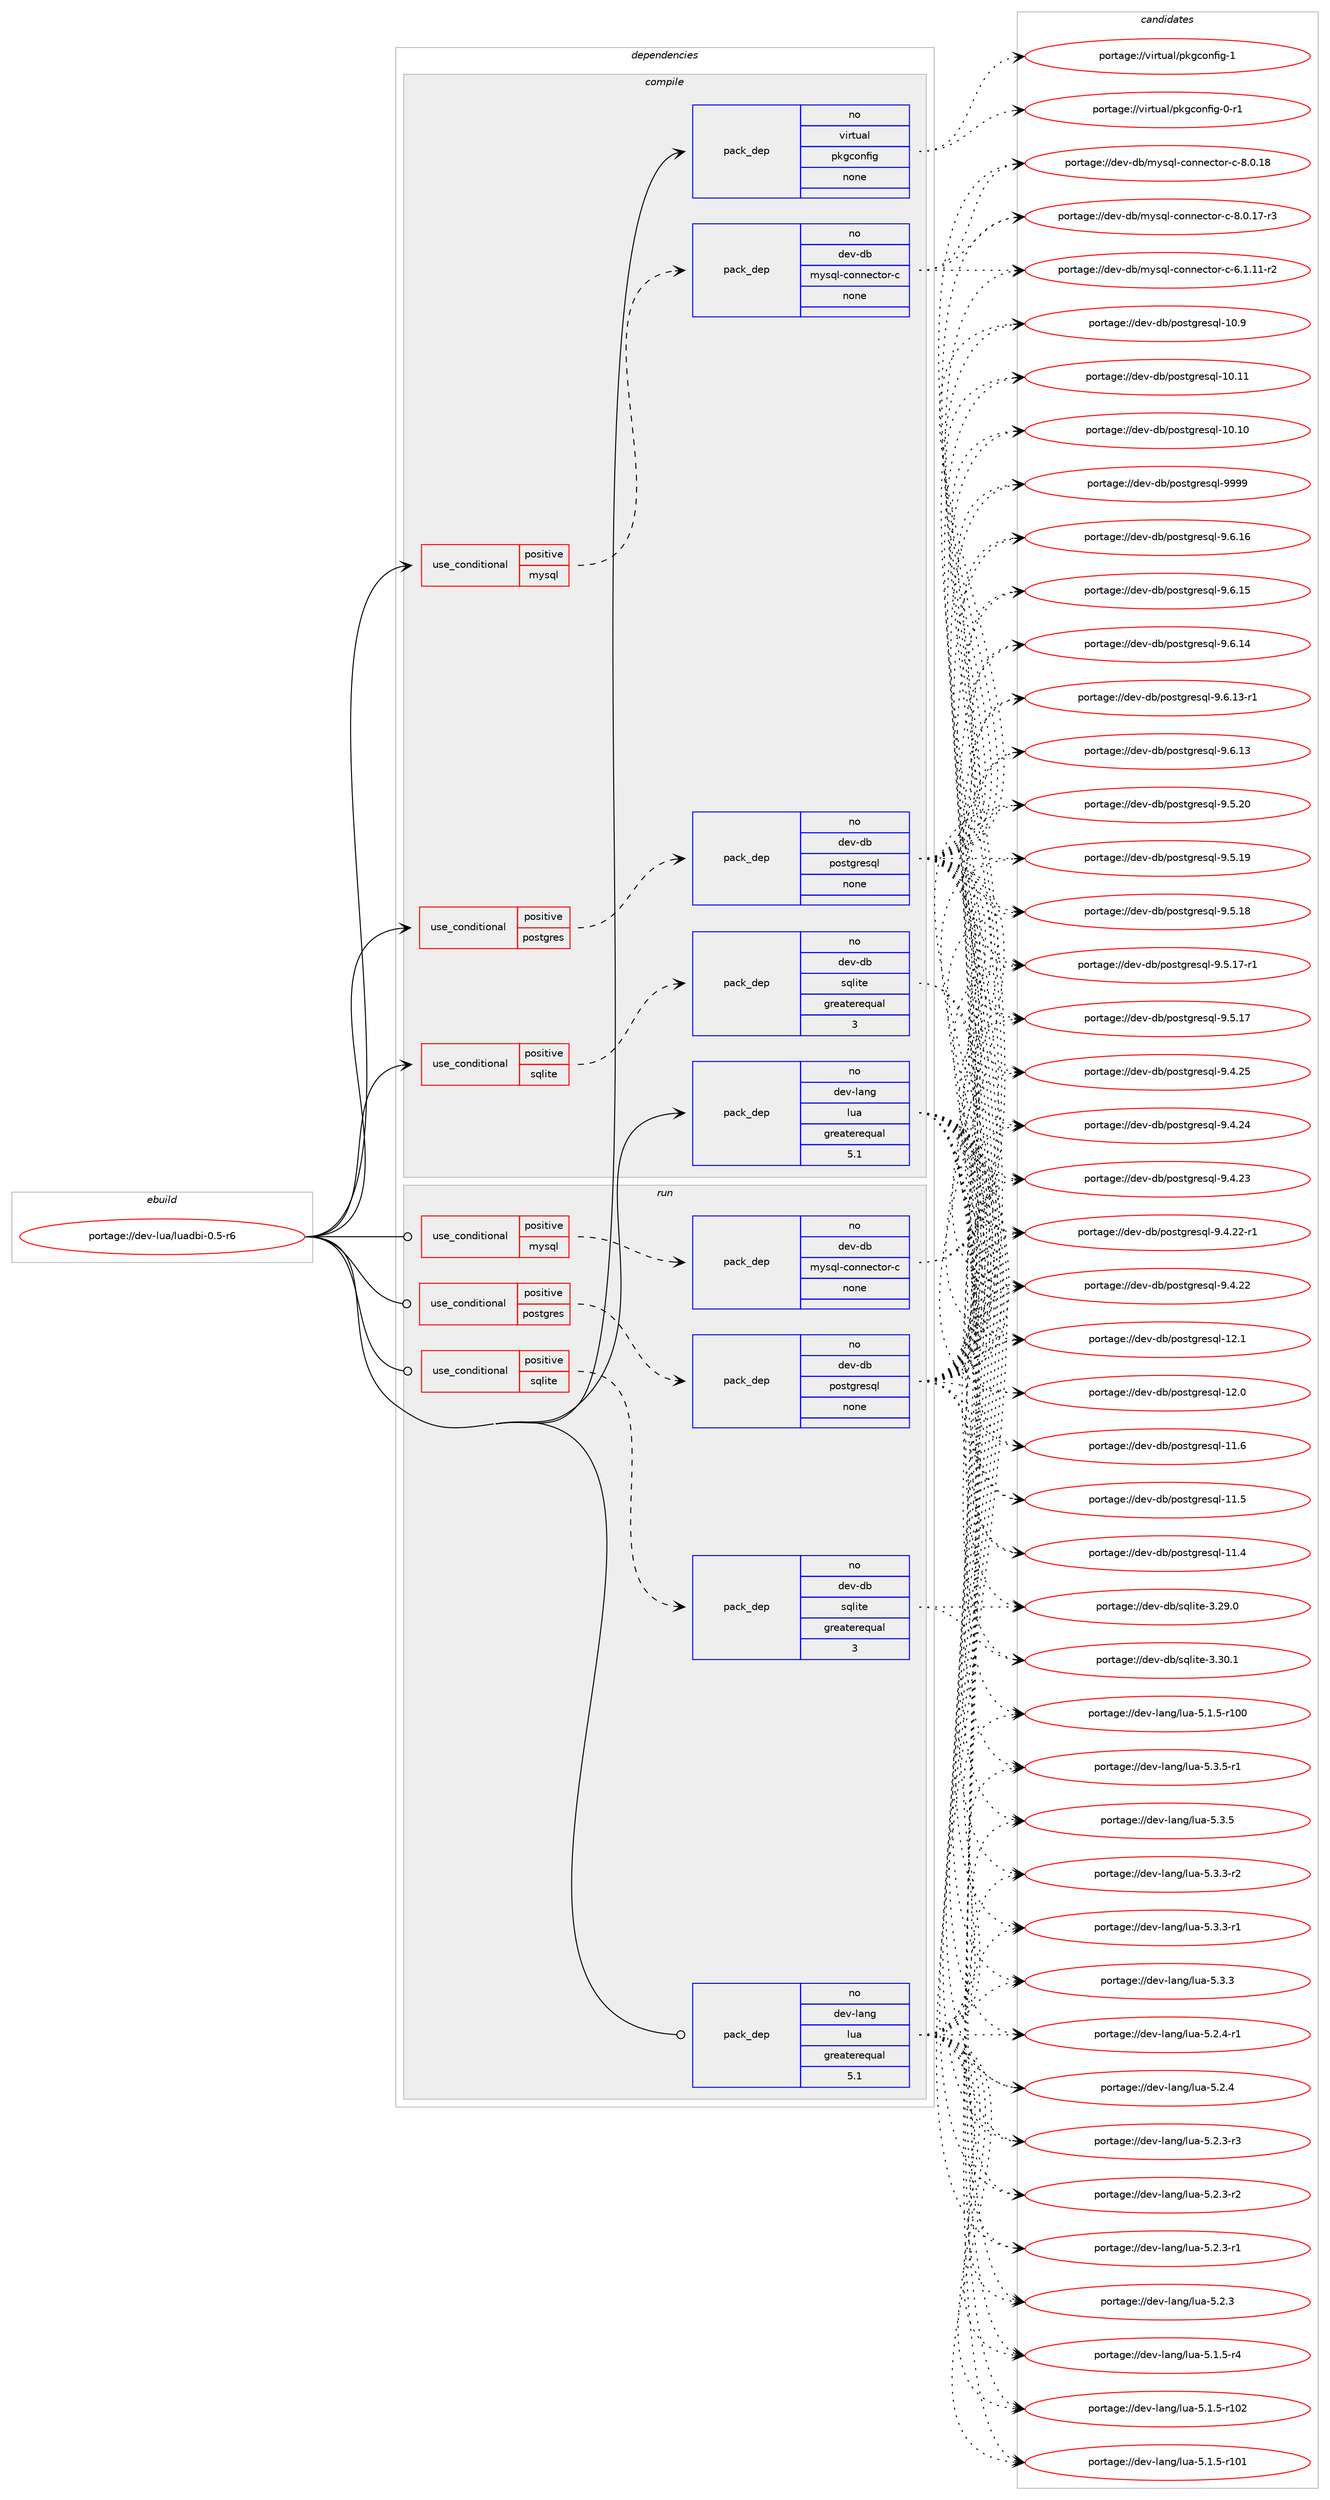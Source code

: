digraph prolog {

# *************
# Graph options
# *************

newrank=true;
concentrate=true;
compound=true;
graph [rankdir=LR,fontname=Helvetica,fontsize=10,ranksep=1.5];#, ranksep=2.5, nodesep=0.2];
edge  [arrowhead=vee];
node  [fontname=Helvetica,fontsize=10];

# **********
# The ebuild
# **********

subgraph cluster_leftcol {
color=gray;
label=<<i>ebuild</i>>;
id [label="portage://dev-lua/luadbi-0.5-r6", color=red, width=4, href="../dev-lua/luadbi-0.5-r6.svg"];
}

# ****************
# The dependencies
# ****************

subgraph cluster_midcol {
color=gray;
label=<<i>dependencies</i>>;
subgraph cluster_compile {
fillcolor="#eeeeee";
style=filled;
label=<<i>compile</i>>;
subgraph cond123134 {
dependency505319 [label=<<TABLE BORDER="0" CELLBORDER="1" CELLSPACING="0" CELLPADDING="4"><TR><TD ROWSPAN="3" CELLPADDING="10">use_conditional</TD></TR><TR><TD>positive</TD></TR><TR><TD>mysql</TD></TR></TABLE>>, shape=none, color=red];
subgraph pack377047 {
dependency505320 [label=<<TABLE BORDER="0" CELLBORDER="1" CELLSPACING="0" CELLPADDING="4" WIDTH="220"><TR><TD ROWSPAN="6" CELLPADDING="30">pack_dep</TD></TR><TR><TD WIDTH="110">no</TD></TR><TR><TD>dev-db</TD></TR><TR><TD>mysql-connector-c</TD></TR><TR><TD>none</TD></TR><TR><TD></TD></TR></TABLE>>, shape=none, color=blue];
}
dependency505319:e -> dependency505320:w [weight=20,style="dashed",arrowhead="vee"];
}
id:e -> dependency505319:w [weight=20,style="solid",arrowhead="vee"];
subgraph cond123135 {
dependency505321 [label=<<TABLE BORDER="0" CELLBORDER="1" CELLSPACING="0" CELLPADDING="4"><TR><TD ROWSPAN="3" CELLPADDING="10">use_conditional</TD></TR><TR><TD>positive</TD></TR><TR><TD>postgres</TD></TR></TABLE>>, shape=none, color=red];
subgraph pack377048 {
dependency505322 [label=<<TABLE BORDER="0" CELLBORDER="1" CELLSPACING="0" CELLPADDING="4" WIDTH="220"><TR><TD ROWSPAN="6" CELLPADDING="30">pack_dep</TD></TR><TR><TD WIDTH="110">no</TD></TR><TR><TD>dev-db</TD></TR><TR><TD>postgresql</TD></TR><TR><TD>none</TD></TR><TR><TD></TD></TR></TABLE>>, shape=none, color=blue];
}
dependency505321:e -> dependency505322:w [weight=20,style="dashed",arrowhead="vee"];
}
id:e -> dependency505321:w [weight=20,style="solid",arrowhead="vee"];
subgraph cond123136 {
dependency505323 [label=<<TABLE BORDER="0" CELLBORDER="1" CELLSPACING="0" CELLPADDING="4"><TR><TD ROWSPAN="3" CELLPADDING="10">use_conditional</TD></TR><TR><TD>positive</TD></TR><TR><TD>sqlite</TD></TR></TABLE>>, shape=none, color=red];
subgraph pack377049 {
dependency505324 [label=<<TABLE BORDER="0" CELLBORDER="1" CELLSPACING="0" CELLPADDING="4" WIDTH="220"><TR><TD ROWSPAN="6" CELLPADDING="30">pack_dep</TD></TR><TR><TD WIDTH="110">no</TD></TR><TR><TD>dev-db</TD></TR><TR><TD>sqlite</TD></TR><TR><TD>greaterequal</TD></TR><TR><TD>3</TD></TR></TABLE>>, shape=none, color=blue];
}
dependency505323:e -> dependency505324:w [weight=20,style="dashed",arrowhead="vee"];
}
id:e -> dependency505323:w [weight=20,style="solid",arrowhead="vee"];
subgraph pack377050 {
dependency505325 [label=<<TABLE BORDER="0" CELLBORDER="1" CELLSPACING="0" CELLPADDING="4" WIDTH="220"><TR><TD ROWSPAN="6" CELLPADDING="30">pack_dep</TD></TR><TR><TD WIDTH="110">no</TD></TR><TR><TD>dev-lang</TD></TR><TR><TD>lua</TD></TR><TR><TD>greaterequal</TD></TR><TR><TD>5.1</TD></TR></TABLE>>, shape=none, color=blue];
}
id:e -> dependency505325:w [weight=20,style="solid",arrowhead="vee"];
subgraph pack377051 {
dependency505326 [label=<<TABLE BORDER="0" CELLBORDER="1" CELLSPACING="0" CELLPADDING="4" WIDTH="220"><TR><TD ROWSPAN="6" CELLPADDING="30">pack_dep</TD></TR><TR><TD WIDTH="110">no</TD></TR><TR><TD>virtual</TD></TR><TR><TD>pkgconfig</TD></TR><TR><TD>none</TD></TR><TR><TD></TD></TR></TABLE>>, shape=none, color=blue];
}
id:e -> dependency505326:w [weight=20,style="solid",arrowhead="vee"];
}
subgraph cluster_compileandrun {
fillcolor="#eeeeee";
style=filled;
label=<<i>compile and run</i>>;
}
subgraph cluster_run {
fillcolor="#eeeeee";
style=filled;
label=<<i>run</i>>;
subgraph cond123137 {
dependency505327 [label=<<TABLE BORDER="0" CELLBORDER="1" CELLSPACING="0" CELLPADDING="4"><TR><TD ROWSPAN="3" CELLPADDING="10">use_conditional</TD></TR><TR><TD>positive</TD></TR><TR><TD>mysql</TD></TR></TABLE>>, shape=none, color=red];
subgraph pack377052 {
dependency505328 [label=<<TABLE BORDER="0" CELLBORDER="1" CELLSPACING="0" CELLPADDING="4" WIDTH="220"><TR><TD ROWSPAN="6" CELLPADDING="30">pack_dep</TD></TR><TR><TD WIDTH="110">no</TD></TR><TR><TD>dev-db</TD></TR><TR><TD>mysql-connector-c</TD></TR><TR><TD>none</TD></TR><TR><TD></TD></TR></TABLE>>, shape=none, color=blue];
}
dependency505327:e -> dependency505328:w [weight=20,style="dashed",arrowhead="vee"];
}
id:e -> dependency505327:w [weight=20,style="solid",arrowhead="odot"];
subgraph cond123138 {
dependency505329 [label=<<TABLE BORDER="0" CELLBORDER="1" CELLSPACING="0" CELLPADDING="4"><TR><TD ROWSPAN="3" CELLPADDING="10">use_conditional</TD></TR><TR><TD>positive</TD></TR><TR><TD>postgres</TD></TR></TABLE>>, shape=none, color=red];
subgraph pack377053 {
dependency505330 [label=<<TABLE BORDER="0" CELLBORDER="1" CELLSPACING="0" CELLPADDING="4" WIDTH="220"><TR><TD ROWSPAN="6" CELLPADDING="30">pack_dep</TD></TR><TR><TD WIDTH="110">no</TD></TR><TR><TD>dev-db</TD></TR><TR><TD>postgresql</TD></TR><TR><TD>none</TD></TR><TR><TD></TD></TR></TABLE>>, shape=none, color=blue];
}
dependency505329:e -> dependency505330:w [weight=20,style="dashed",arrowhead="vee"];
}
id:e -> dependency505329:w [weight=20,style="solid",arrowhead="odot"];
subgraph cond123139 {
dependency505331 [label=<<TABLE BORDER="0" CELLBORDER="1" CELLSPACING="0" CELLPADDING="4"><TR><TD ROWSPAN="3" CELLPADDING="10">use_conditional</TD></TR><TR><TD>positive</TD></TR><TR><TD>sqlite</TD></TR></TABLE>>, shape=none, color=red];
subgraph pack377054 {
dependency505332 [label=<<TABLE BORDER="0" CELLBORDER="1" CELLSPACING="0" CELLPADDING="4" WIDTH="220"><TR><TD ROWSPAN="6" CELLPADDING="30">pack_dep</TD></TR><TR><TD WIDTH="110">no</TD></TR><TR><TD>dev-db</TD></TR><TR><TD>sqlite</TD></TR><TR><TD>greaterequal</TD></TR><TR><TD>3</TD></TR></TABLE>>, shape=none, color=blue];
}
dependency505331:e -> dependency505332:w [weight=20,style="dashed",arrowhead="vee"];
}
id:e -> dependency505331:w [weight=20,style="solid",arrowhead="odot"];
subgraph pack377055 {
dependency505333 [label=<<TABLE BORDER="0" CELLBORDER="1" CELLSPACING="0" CELLPADDING="4" WIDTH="220"><TR><TD ROWSPAN="6" CELLPADDING="30">pack_dep</TD></TR><TR><TD WIDTH="110">no</TD></TR><TR><TD>dev-lang</TD></TR><TR><TD>lua</TD></TR><TR><TD>greaterequal</TD></TR><TR><TD>5.1</TD></TR></TABLE>>, shape=none, color=blue];
}
id:e -> dependency505333:w [weight=20,style="solid",arrowhead="odot"];
}
}

# **************
# The candidates
# **************

subgraph cluster_choices {
rank=same;
color=gray;
label=<<i>candidates</i>>;

subgraph choice377047 {
color=black;
nodesep=1;
choice100101118451009847109121115113108459911111011010199116111114459945564648464956 [label="portage://dev-db/mysql-connector-c-8.0.18", color=red, width=4,href="../dev-db/mysql-connector-c-8.0.18.svg"];
choice1001011184510098471091211151131084599111110110101991161111144599455646484649554511451 [label="portage://dev-db/mysql-connector-c-8.0.17-r3", color=red, width=4,href="../dev-db/mysql-connector-c-8.0.17-r3.svg"];
choice1001011184510098471091211151131084599111110110101991161111144599455446494649494511450 [label="portage://dev-db/mysql-connector-c-6.1.11-r2", color=red, width=4,href="../dev-db/mysql-connector-c-6.1.11-r2.svg"];
dependency505320:e -> choice100101118451009847109121115113108459911111011010199116111114459945564648464956:w [style=dotted,weight="100"];
dependency505320:e -> choice1001011184510098471091211151131084599111110110101991161111144599455646484649554511451:w [style=dotted,weight="100"];
dependency505320:e -> choice1001011184510098471091211151131084599111110110101991161111144599455446494649494511450:w [style=dotted,weight="100"];
}
subgraph choice377048 {
color=black;
nodesep=1;
choice1001011184510098471121111151161031141011151131084557575757 [label="portage://dev-db/postgresql-9999", color=red, width=4,href="../dev-db/postgresql-9999.svg"];
choice10010111845100984711211111511610311410111511310845574654464954 [label="portage://dev-db/postgresql-9.6.16", color=red, width=4,href="../dev-db/postgresql-9.6.16.svg"];
choice10010111845100984711211111511610311410111511310845574654464953 [label="portage://dev-db/postgresql-9.6.15", color=red, width=4,href="../dev-db/postgresql-9.6.15.svg"];
choice10010111845100984711211111511610311410111511310845574654464952 [label="portage://dev-db/postgresql-9.6.14", color=red, width=4,href="../dev-db/postgresql-9.6.14.svg"];
choice100101118451009847112111115116103114101115113108455746544649514511449 [label="portage://dev-db/postgresql-9.6.13-r1", color=red, width=4,href="../dev-db/postgresql-9.6.13-r1.svg"];
choice10010111845100984711211111511610311410111511310845574654464951 [label="portage://dev-db/postgresql-9.6.13", color=red, width=4,href="../dev-db/postgresql-9.6.13.svg"];
choice10010111845100984711211111511610311410111511310845574653465048 [label="portage://dev-db/postgresql-9.5.20", color=red, width=4,href="../dev-db/postgresql-9.5.20.svg"];
choice10010111845100984711211111511610311410111511310845574653464957 [label="portage://dev-db/postgresql-9.5.19", color=red, width=4,href="../dev-db/postgresql-9.5.19.svg"];
choice10010111845100984711211111511610311410111511310845574653464956 [label="portage://dev-db/postgresql-9.5.18", color=red, width=4,href="../dev-db/postgresql-9.5.18.svg"];
choice100101118451009847112111115116103114101115113108455746534649554511449 [label="portage://dev-db/postgresql-9.5.17-r1", color=red, width=4,href="../dev-db/postgresql-9.5.17-r1.svg"];
choice10010111845100984711211111511610311410111511310845574653464955 [label="portage://dev-db/postgresql-9.5.17", color=red, width=4,href="../dev-db/postgresql-9.5.17.svg"];
choice10010111845100984711211111511610311410111511310845574652465053 [label="portage://dev-db/postgresql-9.4.25", color=red, width=4,href="../dev-db/postgresql-9.4.25.svg"];
choice10010111845100984711211111511610311410111511310845574652465052 [label="portage://dev-db/postgresql-9.4.24", color=red, width=4,href="../dev-db/postgresql-9.4.24.svg"];
choice10010111845100984711211111511610311410111511310845574652465051 [label="portage://dev-db/postgresql-9.4.23", color=red, width=4,href="../dev-db/postgresql-9.4.23.svg"];
choice100101118451009847112111115116103114101115113108455746524650504511449 [label="portage://dev-db/postgresql-9.4.22-r1", color=red, width=4,href="../dev-db/postgresql-9.4.22-r1.svg"];
choice10010111845100984711211111511610311410111511310845574652465050 [label="portage://dev-db/postgresql-9.4.22", color=red, width=4,href="../dev-db/postgresql-9.4.22.svg"];
choice1001011184510098471121111151161031141011151131084549504649 [label="portage://dev-db/postgresql-12.1", color=red, width=4,href="../dev-db/postgresql-12.1.svg"];
choice1001011184510098471121111151161031141011151131084549504648 [label="portage://dev-db/postgresql-12.0", color=red, width=4,href="../dev-db/postgresql-12.0.svg"];
choice1001011184510098471121111151161031141011151131084549494654 [label="portage://dev-db/postgresql-11.6", color=red, width=4,href="../dev-db/postgresql-11.6.svg"];
choice1001011184510098471121111151161031141011151131084549494653 [label="portage://dev-db/postgresql-11.5", color=red, width=4,href="../dev-db/postgresql-11.5.svg"];
choice1001011184510098471121111151161031141011151131084549494652 [label="portage://dev-db/postgresql-11.4", color=red, width=4,href="../dev-db/postgresql-11.4.svg"];
choice1001011184510098471121111151161031141011151131084549484657 [label="portage://dev-db/postgresql-10.9", color=red, width=4,href="../dev-db/postgresql-10.9.svg"];
choice100101118451009847112111115116103114101115113108454948464949 [label="portage://dev-db/postgresql-10.11", color=red, width=4,href="../dev-db/postgresql-10.11.svg"];
choice100101118451009847112111115116103114101115113108454948464948 [label="portage://dev-db/postgresql-10.10", color=red, width=4,href="../dev-db/postgresql-10.10.svg"];
dependency505322:e -> choice1001011184510098471121111151161031141011151131084557575757:w [style=dotted,weight="100"];
dependency505322:e -> choice10010111845100984711211111511610311410111511310845574654464954:w [style=dotted,weight="100"];
dependency505322:e -> choice10010111845100984711211111511610311410111511310845574654464953:w [style=dotted,weight="100"];
dependency505322:e -> choice10010111845100984711211111511610311410111511310845574654464952:w [style=dotted,weight="100"];
dependency505322:e -> choice100101118451009847112111115116103114101115113108455746544649514511449:w [style=dotted,weight="100"];
dependency505322:e -> choice10010111845100984711211111511610311410111511310845574654464951:w [style=dotted,weight="100"];
dependency505322:e -> choice10010111845100984711211111511610311410111511310845574653465048:w [style=dotted,weight="100"];
dependency505322:e -> choice10010111845100984711211111511610311410111511310845574653464957:w [style=dotted,weight="100"];
dependency505322:e -> choice10010111845100984711211111511610311410111511310845574653464956:w [style=dotted,weight="100"];
dependency505322:e -> choice100101118451009847112111115116103114101115113108455746534649554511449:w [style=dotted,weight="100"];
dependency505322:e -> choice10010111845100984711211111511610311410111511310845574653464955:w [style=dotted,weight="100"];
dependency505322:e -> choice10010111845100984711211111511610311410111511310845574652465053:w [style=dotted,weight="100"];
dependency505322:e -> choice10010111845100984711211111511610311410111511310845574652465052:w [style=dotted,weight="100"];
dependency505322:e -> choice10010111845100984711211111511610311410111511310845574652465051:w [style=dotted,weight="100"];
dependency505322:e -> choice100101118451009847112111115116103114101115113108455746524650504511449:w [style=dotted,weight="100"];
dependency505322:e -> choice10010111845100984711211111511610311410111511310845574652465050:w [style=dotted,weight="100"];
dependency505322:e -> choice1001011184510098471121111151161031141011151131084549504649:w [style=dotted,weight="100"];
dependency505322:e -> choice1001011184510098471121111151161031141011151131084549504648:w [style=dotted,weight="100"];
dependency505322:e -> choice1001011184510098471121111151161031141011151131084549494654:w [style=dotted,weight="100"];
dependency505322:e -> choice1001011184510098471121111151161031141011151131084549494653:w [style=dotted,weight="100"];
dependency505322:e -> choice1001011184510098471121111151161031141011151131084549494652:w [style=dotted,weight="100"];
dependency505322:e -> choice1001011184510098471121111151161031141011151131084549484657:w [style=dotted,weight="100"];
dependency505322:e -> choice100101118451009847112111115116103114101115113108454948464949:w [style=dotted,weight="100"];
dependency505322:e -> choice100101118451009847112111115116103114101115113108454948464948:w [style=dotted,weight="100"];
}
subgraph choice377049 {
color=black;
nodesep=1;
choice10010111845100984711511310810511610145514651484649 [label="portage://dev-db/sqlite-3.30.1", color=red, width=4,href="../dev-db/sqlite-3.30.1.svg"];
choice10010111845100984711511310810511610145514650574648 [label="portage://dev-db/sqlite-3.29.0", color=red, width=4,href="../dev-db/sqlite-3.29.0.svg"];
dependency505324:e -> choice10010111845100984711511310810511610145514651484649:w [style=dotted,weight="100"];
dependency505324:e -> choice10010111845100984711511310810511610145514650574648:w [style=dotted,weight="100"];
}
subgraph choice377050 {
color=black;
nodesep=1;
choice100101118451089711010347108117974553465146534511449 [label="portage://dev-lang/lua-5.3.5-r1", color=red, width=4,href="../dev-lang/lua-5.3.5-r1.svg"];
choice10010111845108971101034710811797455346514653 [label="portage://dev-lang/lua-5.3.5", color=red, width=4,href="../dev-lang/lua-5.3.5.svg"];
choice100101118451089711010347108117974553465146514511450 [label="portage://dev-lang/lua-5.3.3-r2", color=red, width=4,href="../dev-lang/lua-5.3.3-r2.svg"];
choice100101118451089711010347108117974553465146514511449 [label="portage://dev-lang/lua-5.3.3-r1", color=red, width=4,href="../dev-lang/lua-5.3.3-r1.svg"];
choice10010111845108971101034710811797455346514651 [label="portage://dev-lang/lua-5.3.3", color=red, width=4,href="../dev-lang/lua-5.3.3.svg"];
choice100101118451089711010347108117974553465046524511449 [label="portage://dev-lang/lua-5.2.4-r1", color=red, width=4,href="../dev-lang/lua-5.2.4-r1.svg"];
choice10010111845108971101034710811797455346504652 [label="portage://dev-lang/lua-5.2.4", color=red, width=4,href="../dev-lang/lua-5.2.4.svg"];
choice100101118451089711010347108117974553465046514511451 [label="portage://dev-lang/lua-5.2.3-r3", color=red, width=4,href="../dev-lang/lua-5.2.3-r3.svg"];
choice100101118451089711010347108117974553465046514511450 [label="portage://dev-lang/lua-5.2.3-r2", color=red, width=4,href="../dev-lang/lua-5.2.3-r2.svg"];
choice100101118451089711010347108117974553465046514511449 [label="portage://dev-lang/lua-5.2.3-r1", color=red, width=4,href="../dev-lang/lua-5.2.3-r1.svg"];
choice10010111845108971101034710811797455346504651 [label="portage://dev-lang/lua-5.2.3", color=red, width=4,href="../dev-lang/lua-5.2.3.svg"];
choice100101118451089711010347108117974553464946534511452 [label="portage://dev-lang/lua-5.1.5-r4", color=red, width=4,href="../dev-lang/lua-5.1.5-r4.svg"];
choice1001011184510897110103471081179745534649465345114494850 [label="portage://dev-lang/lua-5.1.5-r102", color=red, width=4,href="../dev-lang/lua-5.1.5-r102.svg"];
choice1001011184510897110103471081179745534649465345114494849 [label="portage://dev-lang/lua-5.1.5-r101", color=red, width=4,href="../dev-lang/lua-5.1.5-r101.svg"];
choice1001011184510897110103471081179745534649465345114494848 [label="portage://dev-lang/lua-5.1.5-r100", color=red, width=4,href="../dev-lang/lua-5.1.5-r100.svg"];
dependency505325:e -> choice100101118451089711010347108117974553465146534511449:w [style=dotted,weight="100"];
dependency505325:e -> choice10010111845108971101034710811797455346514653:w [style=dotted,weight="100"];
dependency505325:e -> choice100101118451089711010347108117974553465146514511450:w [style=dotted,weight="100"];
dependency505325:e -> choice100101118451089711010347108117974553465146514511449:w [style=dotted,weight="100"];
dependency505325:e -> choice10010111845108971101034710811797455346514651:w [style=dotted,weight="100"];
dependency505325:e -> choice100101118451089711010347108117974553465046524511449:w [style=dotted,weight="100"];
dependency505325:e -> choice10010111845108971101034710811797455346504652:w [style=dotted,weight="100"];
dependency505325:e -> choice100101118451089711010347108117974553465046514511451:w [style=dotted,weight="100"];
dependency505325:e -> choice100101118451089711010347108117974553465046514511450:w [style=dotted,weight="100"];
dependency505325:e -> choice100101118451089711010347108117974553465046514511449:w [style=dotted,weight="100"];
dependency505325:e -> choice10010111845108971101034710811797455346504651:w [style=dotted,weight="100"];
dependency505325:e -> choice100101118451089711010347108117974553464946534511452:w [style=dotted,weight="100"];
dependency505325:e -> choice1001011184510897110103471081179745534649465345114494850:w [style=dotted,weight="100"];
dependency505325:e -> choice1001011184510897110103471081179745534649465345114494849:w [style=dotted,weight="100"];
dependency505325:e -> choice1001011184510897110103471081179745534649465345114494848:w [style=dotted,weight="100"];
}
subgraph choice377051 {
color=black;
nodesep=1;
choice1181051141161179710847112107103991111101021051034549 [label="portage://virtual/pkgconfig-1", color=red, width=4,href="../virtual/pkgconfig-1.svg"];
choice11810511411611797108471121071039911111010210510345484511449 [label="portage://virtual/pkgconfig-0-r1", color=red, width=4,href="../virtual/pkgconfig-0-r1.svg"];
dependency505326:e -> choice1181051141161179710847112107103991111101021051034549:w [style=dotted,weight="100"];
dependency505326:e -> choice11810511411611797108471121071039911111010210510345484511449:w [style=dotted,weight="100"];
}
subgraph choice377052 {
color=black;
nodesep=1;
choice100101118451009847109121115113108459911111011010199116111114459945564648464956 [label="portage://dev-db/mysql-connector-c-8.0.18", color=red, width=4,href="../dev-db/mysql-connector-c-8.0.18.svg"];
choice1001011184510098471091211151131084599111110110101991161111144599455646484649554511451 [label="portage://dev-db/mysql-connector-c-8.0.17-r3", color=red, width=4,href="../dev-db/mysql-connector-c-8.0.17-r3.svg"];
choice1001011184510098471091211151131084599111110110101991161111144599455446494649494511450 [label="portage://dev-db/mysql-connector-c-6.1.11-r2", color=red, width=4,href="../dev-db/mysql-connector-c-6.1.11-r2.svg"];
dependency505328:e -> choice100101118451009847109121115113108459911111011010199116111114459945564648464956:w [style=dotted,weight="100"];
dependency505328:e -> choice1001011184510098471091211151131084599111110110101991161111144599455646484649554511451:w [style=dotted,weight="100"];
dependency505328:e -> choice1001011184510098471091211151131084599111110110101991161111144599455446494649494511450:w [style=dotted,weight="100"];
}
subgraph choice377053 {
color=black;
nodesep=1;
choice1001011184510098471121111151161031141011151131084557575757 [label="portage://dev-db/postgresql-9999", color=red, width=4,href="../dev-db/postgresql-9999.svg"];
choice10010111845100984711211111511610311410111511310845574654464954 [label="portage://dev-db/postgresql-9.6.16", color=red, width=4,href="../dev-db/postgresql-9.6.16.svg"];
choice10010111845100984711211111511610311410111511310845574654464953 [label="portage://dev-db/postgresql-9.6.15", color=red, width=4,href="../dev-db/postgresql-9.6.15.svg"];
choice10010111845100984711211111511610311410111511310845574654464952 [label="portage://dev-db/postgresql-9.6.14", color=red, width=4,href="../dev-db/postgresql-9.6.14.svg"];
choice100101118451009847112111115116103114101115113108455746544649514511449 [label="portage://dev-db/postgresql-9.6.13-r1", color=red, width=4,href="../dev-db/postgresql-9.6.13-r1.svg"];
choice10010111845100984711211111511610311410111511310845574654464951 [label="portage://dev-db/postgresql-9.6.13", color=red, width=4,href="../dev-db/postgresql-9.6.13.svg"];
choice10010111845100984711211111511610311410111511310845574653465048 [label="portage://dev-db/postgresql-9.5.20", color=red, width=4,href="../dev-db/postgresql-9.5.20.svg"];
choice10010111845100984711211111511610311410111511310845574653464957 [label="portage://dev-db/postgresql-9.5.19", color=red, width=4,href="../dev-db/postgresql-9.5.19.svg"];
choice10010111845100984711211111511610311410111511310845574653464956 [label="portage://dev-db/postgresql-9.5.18", color=red, width=4,href="../dev-db/postgresql-9.5.18.svg"];
choice100101118451009847112111115116103114101115113108455746534649554511449 [label="portage://dev-db/postgresql-9.5.17-r1", color=red, width=4,href="../dev-db/postgresql-9.5.17-r1.svg"];
choice10010111845100984711211111511610311410111511310845574653464955 [label="portage://dev-db/postgresql-9.5.17", color=red, width=4,href="../dev-db/postgresql-9.5.17.svg"];
choice10010111845100984711211111511610311410111511310845574652465053 [label="portage://dev-db/postgresql-9.4.25", color=red, width=4,href="../dev-db/postgresql-9.4.25.svg"];
choice10010111845100984711211111511610311410111511310845574652465052 [label="portage://dev-db/postgresql-9.4.24", color=red, width=4,href="../dev-db/postgresql-9.4.24.svg"];
choice10010111845100984711211111511610311410111511310845574652465051 [label="portage://dev-db/postgresql-9.4.23", color=red, width=4,href="../dev-db/postgresql-9.4.23.svg"];
choice100101118451009847112111115116103114101115113108455746524650504511449 [label="portage://dev-db/postgresql-9.4.22-r1", color=red, width=4,href="../dev-db/postgresql-9.4.22-r1.svg"];
choice10010111845100984711211111511610311410111511310845574652465050 [label="portage://dev-db/postgresql-9.4.22", color=red, width=4,href="../dev-db/postgresql-9.4.22.svg"];
choice1001011184510098471121111151161031141011151131084549504649 [label="portage://dev-db/postgresql-12.1", color=red, width=4,href="../dev-db/postgresql-12.1.svg"];
choice1001011184510098471121111151161031141011151131084549504648 [label="portage://dev-db/postgresql-12.0", color=red, width=4,href="../dev-db/postgresql-12.0.svg"];
choice1001011184510098471121111151161031141011151131084549494654 [label="portage://dev-db/postgresql-11.6", color=red, width=4,href="../dev-db/postgresql-11.6.svg"];
choice1001011184510098471121111151161031141011151131084549494653 [label="portage://dev-db/postgresql-11.5", color=red, width=4,href="../dev-db/postgresql-11.5.svg"];
choice1001011184510098471121111151161031141011151131084549494652 [label="portage://dev-db/postgresql-11.4", color=red, width=4,href="../dev-db/postgresql-11.4.svg"];
choice1001011184510098471121111151161031141011151131084549484657 [label="portage://dev-db/postgresql-10.9", color=red, width=4,href="../dev-db/postgresql-10.9.svg"];
choice100101118451009847112111115116103114101115113108454948464949 [label="portage://dev-db/postgresql-10.11", color=red, width=4,href="../dev-db/postgresql-10.11.svg"];
choice100101118451009847112111115116103114101115113108454948464948 [label="portage://dev-db/postgresql-10.10", color=red, width=4,href="../dev-db/postgresql-10.10.svg"];
dependency505330:e -> choice1001011184510098471121111151161031141011151131084557575757:w [style=dotted,weight="100"];
dependency505330:e -> choice10010111845100984711211111511610311410111511310845574654464954:w [style=dotted,weight="100"];
dependency505330:e -> choice10010111845100984711211111511610311410111511310845574654464953:w [style=dotted,weight="100"];
dependency505330:e -> choice10010111845100984711211111511610311410111511310845574654464952:w [style=dotted,weight="100"];
dependency505330:e -> choice100101118451009847112111115116103114101115113108455746544649514511449:w [style=dotted,weight="100"];
dependency505330:e -> choice10010111845100984711211111511610311410111511310845574654464951:w [style=dotted,weight="100"];
dependency505330:e -> choice10010111845100984711211111511610311410111511310845574653465048:w [style=dotted,weight="100"];
dependency505330:e -> choice10010111845100984711211111511610311410111511310845574653464957:w [style=dotted,weight="100"];
dependency505330:e -> choice10010111845100984711211111511610311410111511310845574653464956:w [style=dotted,weight="100"];
dependency505330:e -> choice100101118451009847112111115116103114101115113108455746534649554511449:w [style=dotted,weight="100"];
dependency505330:e -> choice10010111845100984711211111511610311410111511310845574653464955:w [style=dotted,weight="100"];
dependency505330:e -> choice10010111845100984711211111511610311410111511310845574652465053:w [style=dotted,weight="100"];
dependency505330:e -> choice10010111845100984711211111511610311410111511310845574652465052:w [style=dotted,weight="100"];
dependency505330:e -> choice10010111845100984711211111511610311410111511310845574652465051:w [style=dotted,weight="100"];
dependency505330:e -> choice100101118451009847112111115116103114101115113108455746524650504511449:w [style=dotted,weight="100"];
dependency505330:e -> choice10010111845100984711211111511610311410111511310845574652465050:w [style=dotted,weight="100"];
dependency505330:e -> choice1001011184510098471121111151161031141011151131084549504649:w [style=dotted,weight="100"];
dependency505330:e -> choice1001011184510098471121111151161031141011151131084549504648:w [style=dotted,weight="100"];
dependency505330:e -> choice1001011184510098471121111151161031141011151131084549494654:w [style=dotted,weight="100"];
dependency505330:e -> choice1001011184510098471121111151161031141011151131084549494653:w [style=dotted,weight="100"];
dependency505330:e -> choice1001011184510098471121111151161031141011151131084549494652:w [style=dotted,weight="100"];
dependency505330:e -> choice1001011184510098471121111151161031141011151131084549484657:w [style=dotted,weight="100"];
dependency505330:e -> choice100101118451009847112111115116103114101115113108454948464949:w [style=dotted,weight="100"];
dependency505330:e -> choice100101118451009847112111115116103114101115113108454948464948:w [style=dotted,weight="100"];
}
subgraph choice377054 {
color=black;
nodesep=1;
choice10010111845100984711511310810511610145514651484649 [label="portage://dev-db/sqlite-3.30.1", color=red, width=4,href="../dev-db/sqlite-3.30.1.svg"];
choice10010111845100984711511310810511610145514650574648 [label="portage://dev-db/sqlite-3.29.0", color=red, width=4,href="../dev-db/sqlite-3.29.0.svg"];
dependency505332:e -> choice10010111845100984711511310810511610145514651484649:w [style=dotted,weight="100"];
dependency505332:e -> choice10010111845100984711511310810511610145514650574648:w [style=dotted,weight="100"];
}
subgraph choice377055 {
color=black;
nodesep=1;
choice100101118451089711010347108117974553465146534511449 [label="portage://dev-lang/lua-5.3.5-r1", color=red, width=4,href="../dev-lang/lua-5.3.5-r1.svg"];
choice10010111845108971101034710811797455346514653 [label="portage://dev-lang/lua-5.3.5", color=red, width=4,href="../dev-lang/lua-5.3.5.svg"];
choice100101118451089711010347108117974553465146514511450 [label="portage://dev-lang/lua-5.3.3-r2", color=red, width=4,href="../dev-lang/lua-5.3.3-r2.svg"];
choice100101118451089711010347108117974553465146514511449 [label="portage://dev-lang/lua-5.3.3-r1", color=red, width=4,href="../dev-lang/lua-5.3.3-r1.svg"];
choice10010111845108971101034710811797455346514651 [label="portage://dev-lang/lua-5.3.3", color=red, width=4,href="../dev-lang/lua-5.3.3.svg"];
choice100101118451089711010347108117974553465046524511449 [label="portage://dev-lang/lua-5.2.4-r1", color=red, width=4,href="../dev-lang/lua-5.2.4-r1.svg"];
choice10010111845108971101034710811797455346504652 [label="portage://dev-lang/lua-5.2.4", color=red, width=4,href="../dev-lang/lua-5.2.4.svg"];
choice100101118451089711010347108117974553465046514511451 [label="portage://dev-lang/lua-5.2.3-r3", color=red, width=4,href="../dev-lang/lua-5.2.3-r3.svg"];
choice100101118451089711010347108117974553465046514511450 [label="portage://dev-lang/lua-5.2.3-r2", color=red, width=4,href="../dev-lang/lua-5.2.3-r2.svg"];
choice100101118451089711010347108117974553465046514511449 [label="portage://dev-lang/lua-5.2.3-r1", color=red, width=4,href="../dev-lang/lua-5.2.3-r1.svg"];
choice10010111845108971101034710811797455346504651 [label="portage://dev-lang/lua-5.2.3", color=red, width=4,href="../dev-lang/lua-5.2.3.svg"];
choice100101118451089711010347108117974553464946534511452 [label="portage://dev-lang/lua-5.1.5-r4", color=red, width=4,href="../dev-lang/lua-5.1.5-r4.svg"];
choice1001011184510897110103471081179745534649465345114494850 [label="portage://dev-lang/lua-5.1.5-r102", color=red, width=4,href="../dev-lang/lua-5.1.5-r102.svg"];
choice1001011184510897110103471081179745534649465345114494849 [label="portage://dev-lang/lua-5.1.5-r101", color=red, width=4,href="../dev-lang/lua-5.1.5-r101.svg"];
choice1001011184510897110103471081179745534649465345114494848 [label="portage://dev-lang/lua-5.1.5-r100", color=red, width=4,href="../dev-lang/lua-5.1.5-r100.svg"];
dependency505333:e -> choice100101118451089711010347108117974553465146534511449:w [style=dotted,weight="100"];
dependency505333:e -> choice10010111845108971101034710811797455346514653:w [style=dotted,weight="100"];
dependency505333:e -> choice100101118451089711010347108117974553465146514511450:w [style=dotted,weight="100"];
dependency505333:e -> choice100101118451089711010347108117974553465146514511449:w [style=dotted,weight="100"];
dependency505333:e -> choice10010111845108971101034710811797455346514651:w [style=dotted,weight="100"];
dependency505333:e -> choice100101118451089711010347108117974553465046524511449:w [style=dotted,weight="100"];
dependency505333:e -> choice10010111845108971101034710811797455346504652:w [style=dotted,weight="100"];
dependency505333:e -> choice100101118451089711010347108117974553465046514511451:w [style=dotted,weight="100"];
dependency505333:e -> choice100101118451089711010347108117974553465046514511450:w [style=dotted,weight="100"];
dependency505333:e -> choice100101118451089711010347108117974553465046514511449:w [style=dotted,weight="100"];
dependency505333:e -> choice10010111845108971101034710811797455346504651:w [style=dotted,weight="100"];
dependency505333:e -> choice100101118451089711010347108117974553464946534511452:w [style=dotted,weight="100"];
dependency505333:e -> choice1001011184510897110103471081179745534649465345114494850:w [style=dotted,weight="100"];
dependency505333:e -> choice1001011184510897110103471081179745534649465345114494849:w [style=dotted,weight="100"];
dependency505333:e -> choice1001011184510897110103471081179745534649465345114494848:w [style=dotted,weight="100"];
}
}

}
